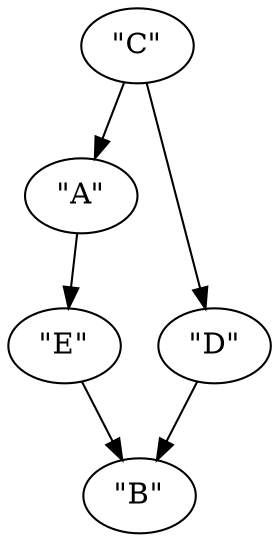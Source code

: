 digraph {
    0 [ label = "\"A\"" ]
    1 [ label = "\"B\"" ]
    2 [ label = "\"C\"" ]
    3 [ label = "\"D\"" ]
    4 [ label = "\"E\"" ]
    0 -> 4 [ ]
    3 -> 1 [ ]
    2 -> 0 [ ]
    4 -> 1 [ ]
    2 -> 3 [ ]
}
